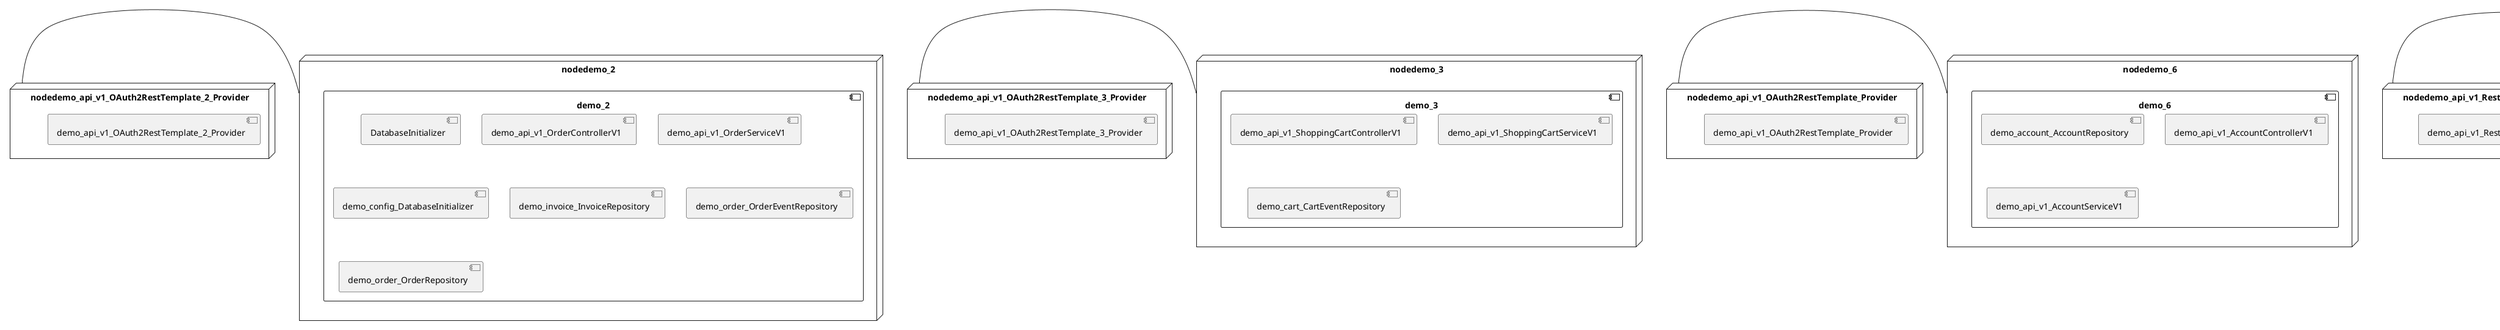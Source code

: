 @startuml
skinparam fixCircleLabelOverlapping true
skinparam componentStyle uml2
node nodedemo {
component demo {
[demo_api_v1_UserControllerV1] [[kbastani-spring-cloud-event-sourcing-example.system#_4KZ9atVCEe-H-d5qnlwHDQ]]
[demo_api_v1_UserServiceV1] [[kbastani-spring-cloud-event-sourcing-example.system#_4KZ9atVCEe-H-d5qnlwHDQ]]
[demo_user_UserRepository] [[kbastani-spring-cloud-event-sourcing-example.system#_4KZ9atVCEe-H-d5qnlwHDQ]]
}
}
node nodedemo_2 {
component demo_2 {
[DatabaseInitializer] [[kbastani-spring-cloud-event-sourcing-example.system#_4KZ9atVCEe-H-d5qnlwHDQ]]
[demo_api_v1_OrderControllerV1] [[kbastani-spring-cloud-event-sourcing-example.system#_4KZ9atVCEe-H-d5qnlwHDQ]]
[demo_api_v1_OrderServiceV1] [[kbastani-spring-cloud-event-sourcing-example.system#_4KZ9atVCEe-H-d5qnlwHDQ]]
[demo_config_DatabaseInitializer] [[kbastani-spring-cloud-event-sourcing-example.system#_4KZ9atVCEe-H-d5qnlwHDQ]]
[demo_invoice_InvoiceRepository] [[kbastani-spring-cloud-event-sourcing-example.system#_4KZ9atVCEe-H-d5qnlwHDQ]]
[demo_order_OrderEventRepository] [[kbastani-spring-cloud-event-sourcing-example.system#_4KZ9atVCEe-H-d5qnlwHDQ]]
[demo_order_OrderRepository] [[kbastani-spring-cloud-event-sourcing-example.system#_4KZ9atVCEe-H-d5qnlwHDQ]]
}
}
node nodedemo_3 {
component demo_3 {
[demo_api_v1_ShoppingCartControllerV1] [[kbastani-spring-cloud-event-sourcing-example.system#_4KZ9atVCEe-H-d5qnlwHDQ]]
[demo_api_v1_ShoppingCartServiceV1] [[kbastani-spring-cloud-event-sourcing-example.system#_4KZ9atVCEe-H-d5qnlwHDQ]]
[demo_cart_CartEventRepository] [[kbastani-spring-cloud-event-sourcing-example.system#_4KZ9atVCEe-H-d5qnlwHDQ]]
}
}
node nodedemo_4 {
component demo_4 {
[demo_api_v1_CatalogControllerV1] [[kbastani-spring-cloud-event-sourcing-example.system#_4KZ9atVCEe-H-d5qnlwHDQ]]
[demo_api_v1_CatalogServiceV1] [[kbastani-spring-cloud-event-sourcing-example.system#_4KZ9atVCEe-H-d5qnlwHDQ]]
[demo_catalog_CatalogInfoRepository] [[kbastani-spring-cloud-event-sourcing-example.system#_4KZ9atVCEe-H-d5qnlwHDQ]]
}
}
node nodedemo_5 {
component demo_5 {
[demo_UserController] [[kbastani-spring-cloud-event-sourcing-example.system#_4KZ9atVCEe-H-d5qnlwHDQ]]
[demo_UserRepository] [[kbastani-spring-cloud-event-sourcing-example.system#_4KZ9atVCEe-H-d5qnlwHDQ]]
[demo_UserService] [[kbastani-spring-cloud-event-sourcing-example.system#_4KZ9atVCEe-H-d5qnlwHDQ]]
[demo_login_UserController] [[kbastani-spring-cloud-event-sourcing-example.system#_4KZ9atVCEe-H-d5qnlwHDQ]]
}
}
node nodedemo_6 {
component demo_6 {
[demo_account_AccountRepository] [[kbastani-spring-cloud-event-sourcing-example.system#_4KZ9atVCEe-H-d5qnlwHDQ]]
[demo_api_v1_AccountControllerV1] [[kbastani-spring-cloud-event-sourcing-example.system#_4KZ9atVCEe-H-d5qnlwHDQ]]
[demo_api_v1_AccountServiceV1] [[kbastani-spring-cloud-event-sourcing-example.system#_4KZ9atVCEe-H-d5qnlwHDQ]]
}
}
node nodedemo_v1 {
component demo_v1 {
[demo_v1_InventoryControllerV1] [[kbastani-spring-cloud-event-sourcing-example.system#_4KZ9atVCEe-H-d5qnlwHDQ]]
[demo_v1_InventoryServiceV1] [[kbastani-spring-cloud-event-sourcing-example.system#_4KZ9atVCEe-H-d5qnlwHDQ]]
}
}
node nodedemo_api_v1_OAuth2RestTemplate_2_Provider {
[demo_api_v1_OAuth2RestTemplate_2_Provider] [[kbastani-spring-cloud-event-sourcing-example.system#_4KZ9atVCEe-H-d5qnlwHDQ]]
}
node nodedemo_api_v1_OAuth2RestTemplate_3_Provider {
[demo_api_v1_OAuth2RestTemplate_3_Provider] [[kbastani-spring-cloud-event-sourcing-example.system#_4KZ9atVCEe-H-d5qnlwHDQ]]
}
node nodedemo_api_v1_OAuth2RestTemplate_Provider {
[demo_api_v1_OAuth2RestTemplate_Provider] [[kbastani-spring-cloud-event-sourcing-example.system#_4KZ9atVCEe-H-d5qnlwHDQ]]
}
node nodedemo_api_v1_RestTemplate_2_Provider {
[demo_api_v1_RestTemplate_2_Provider] [[kbastani-spring-cloud-event-sourcing-example.system#_4KZ9atVCEe-H-d5qnlwHDQ]]
}
node nodedemo_api_v1_RestTemplate_Provider {
[demo_api_v1_RestTemplate_Provider] [[kbastani-spring-cloud-event-sourcing-example.system#_4KZ9atVCEe-H-d5qnlwHDQ]]
}
node nodedemo_inventory_InventoryRepository_Provider {
[demo_inventory_InventoryRepository_Provider] [[kbastani-spring-cloud-event-sourcing-example.system#_4KZ9atVCEe-H-d5qnlwHDQ]]
}
node nodedemo_login_AuthenticationManager_Provider {
[demo_login_AuthenticationManager_Provider] [[kbastani-spring-cloud-event-sourcing-example.system#_4KZ9atVCEe-H-d5qnlwHDQ]]
}
node nodedemo_login_ClientDetailsService_Provider {
[demo_login_ClientDetailsService_Provider] [[kbastani-spring-cloud-event-sourcing-example.system#_4KZ9atVCEe-H-d5qnlwHDQ]]
}
node nodedemo_login_HttpSessionSecurityContextRepository_Provider {
[demo_login_HttpSessionSecurityContextRepository_Provider] [[kbastani-spring-cloud-event-sourcing-example.system#_4KZ9atVCEe-H-d5qnlwHDQ]]
}
node nodedemo_login_LoginController {
[demo_login_LoginController] [[kbastani-spring-cloud-event-sourcing-example.system#_4KZ9atVCEe-H-d5qnlwHDQ]]
}
node nodedemo_product_ProductRepository_Provider {
[demo_product_ProductRepository_Provider] [[kbastani-spring-cloud-event-sourcing-example.system#_4KZ9atVCEe-H-d5qnlwHDQ]]
}
node nodedemo_user_UserClientV1 {
[demo_user_UserClientV1] [[kbastani-spring-cloud-event-sourcing-example.system#_4KZ9atVCEe-H-d5qnlwHDQ]]
}
node nodedemo_v1_Session_Provider {
[demo_v1_Session_Provider] [[kbastani-spring-cloud-event-sourcing-example.system#_4KZ9atVCEe-H-d5qnlwHDQ]]
}
[nodedemo_api_v1_OAuth2RestTemplate_2_Provider] - [nodedemo_2]
[nodedemo_api_v1_OAuth2RestTemplate_3_Provider] - [nodedemo_3]
[nodedemo_api_v1_OAuth2RestTemplate_Provider] - [nodedemo_6]
[nodedemo_api_v1_RestTemplate_2_Provider] - [nodedemo_4]
[nodedemo_api_v1_RestTemplate_Provider] - [nodedemo_4]
[nodedemo_inventory_InventoryRepository_Provider] - [nodedemo_v1]
[nodedemo_login_AuthenticationManager_Provider] - [nodedemo_login_LoginController]
[nodedemo_login_ClientDetailsService_Provider] - [nodedemo_login_LoginController]
[nodedemo_login_HttpSessionSecurityContextRepository_Provider] - [nodedemo_login_LoginController]
[nodedemo_product_ProductRepository_Provider] - [nodedemo_v1]
[nodedemo_v1_Session_Provider] - [nodedemo_v1]
[nodedemo] - [nodedemo_user_UserClientV1]

@enduml
